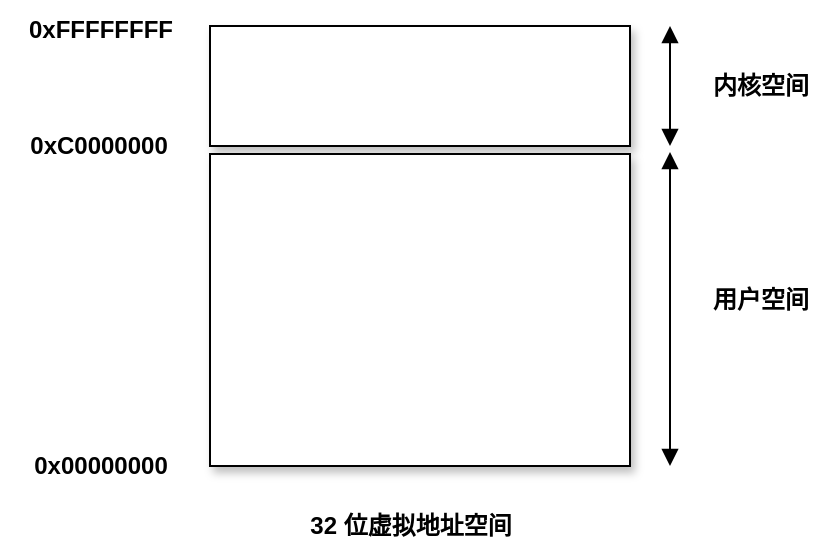 <mxfile>
    <diagram id="ksDUgKdktk53rbeh98Tc" name="Page-1">
        <mxGraphModel dx="1184" dy="483" grid="1" gridSize="10" guides="1" tooltips="1" connect="1" arrows="1" fold="1" page="1" pageScale="1" pageWidth="827" pageHeight="1169" math="0" shadow="0">
            <root>
                <mxCell id="0"/>
                <mxCell id="1" parent="0"/>
                <mxCell id="2" value="" style="rounded=0;whiteSpace=wrap;html=1;shadow=1;" vertex="1" parent="1">
                    <mxGeometry x="200" y="140" width="210" height="60" as="geometry"/>
                </mxCell>
                <mxCell id="3" value="" style="rounded=0;whiteSpace=wrap;html=1;shadow=1;" vertex="1" parent="1">
                    <mxGeometry x="200" y="204" width="210" height="156" as="geometry"/>
                </mxCell>
                <mxCell id="4" value="0x00000000" style="text;html=1;align=center;verticalAlign=middle;resizable=0;points=[];autosize=1;strokeColor=none;fillColor=none;fontStyle=1" vertex="1" parent="1">
                    <mxGeometry x="100" y="345" width="90" height="30" as="geometry"/>
                </mxCell>
                <mxCell id="5" value="0xC0000000" style="text;html=1;align=center;verticalAlign=middle;resizable=0;points=[];autosize=1;strokeColor=none;fillColor=none;fontStyle=1" vertex="1" parent="1">
                    <mxGeometry x="99" y="185" width="90" height="30" as="geometry"/>
                </mxCell>
                <mxCell id="6" value="0xFFFFFFFF" style="text;html=1;align=center;verticalAlign=middle;resizable=0;points=[];autosize=1;strokeColor=none;fillColor=none;fontStyle=1" vertex="1" parent="1">
                    <mxGeometry x="95" y="127" width="100" height="30" as="geometry"/>
                </mxCell>
                <mxCell id="7" value="" style="endArrow=block;startArrow=block;html=1;startFill=1;endFill=1;" edge="1" parent="1">
                    <mxGeometry width="50" height="50" relative="1" as="geometry">
                        <mxPoint x="430" y="200" as="sourcePoint"/>
                        <mxPoint x="430" y="140" as="targetPoint"/>
                    </mxGeometry>
                </mxCell>
                <mxCell id="8" value="内核空间" style="text;html=1;align=center;verticalAlign=middle;resizable=0;points=[];autosize=1;strokeColor=none;fillColor=none;fontStyle=1" vertex="1" parent="1">
                    <mxGeometry x="440" y="155" width="70" height="30" as="geometry"/>
                </mxCell>
                <mxCell id="9" value="" style="endArrow=block;startArrow=block;html=1;startFill=1;endFill=1;" edge="1" parent="1">
                    <mxGeometry width="50" height="50" relative="1" as="geometry">
                        <mxPoint x="430" y="360" as="sourcePoint"/>
                        <mxPoint x="430" y="203" as="targetPoint"/>
                    </mxGeometry>
                </mxCell>
                <mxCell id="10" value="用户空间" style="text;html=1;align=center;verticalAlign=middle;resizable=0;points=[];autosize=1;strokeColor=none;fillColor=none;fontStyle=1" vertex="1" parent="1">
                    <mxGeometry x="440" y="262" width="70" height="30" as="geometry"/>
                </mxCell>
                <mxCell id="11" value="32 位虚拟地址空间" style="text;html=1;align=center;verticalAlign=middle;resizable=0;points=[];autosize=1;strokeColor=none;fillColor=none;fontStyle=1" vertex="1" parent="1">
                    <mxGeometry x="240" y="375" width="120" height="30" as="geometry"/>
                </mxCell>
            </root>
        </mxGraphModel>
    </diagram>
</mxfile>